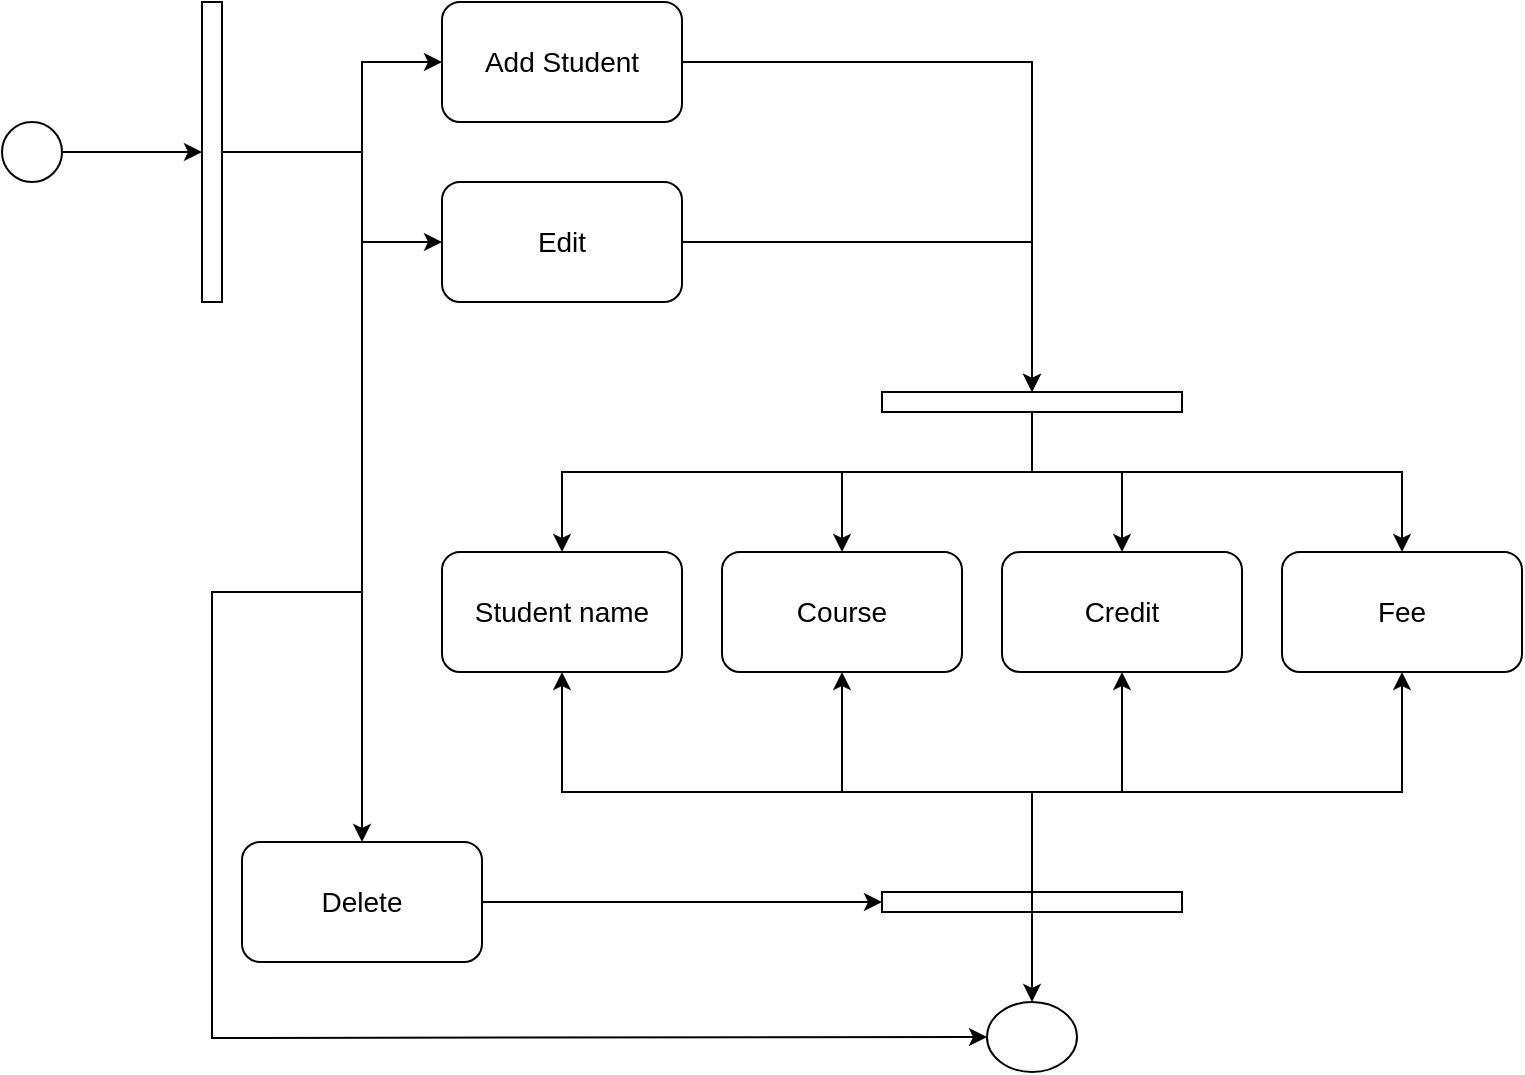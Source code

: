 <mxfile version="22.1.3" type="device">
  <diagram id="C5RBs43oDa-KdzZeNtuy" name="Page-1">
    <mxGraphModel dx="960" dy="940" grid="1" gridSize="10" guides="1" tooltips="1" connect="1" arrows="1" fold="1" page="1" pageScale="1" pageWidth="827" pageHeight="1169" math="0" shadow="0">
      <root>
        <mxCell id="WIyWlLk6GJQsqaUBKTNV-0" />
        <mxCell id="WIyWlLk6GJQsqaUBKTNV-1" parent="WIyWlLk6GJQsqaUBKTNV-0" />
        <mxCell id="_zeuBDGam7iWzzZbrqsk-0" value="" style="ellipse;whiteSpace=wrap;html=1;" vertex="1" parent="WIyWlLk6GJQsqaUBKTNV-1">
          <mxGeometry x="40" y="85" width="30" height="30" as="geometry" />
        </mxCell>
        <mxCell id="_zeuBDGam7iWzzZbrqsk-1" value="" style="endArrow=classic;html=1;rounded=0;exitX=1;exitY=0.5;exitDx=0;exitDy=0;entryX=0.5;entryY=1;entryDx=0;entryDy=0;" edge="1" parent="WIyWlLk6GJQsqaUBKTNV-1" source="_zeuBDGam7iWzzZbrqsk-0" target="_zeuBDGam7iWzzZbrqsk-3">
          <mxGeometry width="50" height="50" relative="1" as="geometry">
            <mxPoint x="280" y="370" as="sourcePoint" />
            <mxPoint x="330" y="320" as="targetPoint" />
          </mxGeometry>
        </mxCell>
        <mxCell id="_zeuBDGam7iWzzZbrqsk-3" value="" style="rounded=0;whiteSpace=wrap;html=1;rotation=90;" vertex="1" parent="WIyWlLk6GJQsqaUBKTNV-1">
          <mxGeometry x="70" y="95" width="150" height="10" as="geometry" />
        </mxCell>
        <mxCell id="_zeuBDGam7iWzzZbrqsk-5" value="&lt;font style=&quot;font-size: 14px;&quot;&gt;Add Student&lt;/font&gt;" style="rounded=1;whiteSpace=wrap;html=1;" vertex="1" parent="WIyWlLk6GJQsqaUBKTNV-1">
          <mxGeometry x="260" y="25" width="120" height="60" as="geometry" />
        </mxCell>
        <mxCell id="_zeuBDGam7iWzzZbrqsk-6" value="&lt;font style=&quot;font-size: 14px;&quot;&gt;Edit&lt;/font&gt;" style="rounded=1;whiteSpace=wrap;html=1;" vertex="1" parent="WIyWlLk6GJQsqaUBKTNV-1">
          <mxGeometry x="260" y="115" width="120" height="60" as="geometry" />
        </mxCell>
        <mxCell id="_zeuBDGam7iWzzZbrqsk-7" value="" style="endArrow=classic;html=1;rounded=0;entryX=0;entryY=0.5;entryDx=0;entryDy=0;exitX=0.5;exitY=0;exitDx=0;exitDy=0;" edge="1" parent="WIyWlLk6GJQsqaUBKTNV-1" source="_zeuBDGam7iWzzZbrqsk-3" target="_zeuBDGam7iWzzZbrqsk-5">
          <mxGeometry width="50" height="50" relative="1" as="geometry">
            <mxPoint x="420" y="390" as="sourcePoint" />
            <mxPoint x="370" y="440" as="targetPoint" />
            <Array as="points">
              <mxPoint x="220" y="100" />
              <mxPoint x="220" y="55" />
            </Array>
          </mxGeometry>
        </mxCell>
        <mxCell id="_zeuBDGam7iWzzZbrqsk-8" value="" style="endArrow=classic;html=1;rounded=0;entryX=0;entryY=0.5;entryDx=0;entryDy=0;exitX=0.5;exitY=0;exitDx=0;exitDy=0;" edge="1" parent="WIyWlLk6GJQsqaUBKTNV-1" source="_zeuBDGam7iWzzZbrqsk-3" target="_zeuBDGam7iWzzZbrqsk-6">
          <mxGeometry width="50" height="50" relative="1" as="geometry">
            <mxPoint x="180" y="110" as="sourcePoint" />
            <mxPoint x="270" y="65" as="targetPoint" />
            <Array as="points">
              <mxPoint x="220" y="100" />
              <mxPoint x="220" y="145" />
            </Array>
          </mxGeometry>
        </mxCell>
        <mxCell id="_zeuBDGam7iWzzZbrqsk-9" value="" style="rounded=0;whiteSpace=wrap;html=1;rotation=-180;" vertex="1" parent="WIyWlLk6GJQsqaUBKTNV-1">
          <mxGeometry x="480" y="220" width="150" height="10" as="geometry" />
        </mxCell>
        <mxCell id="_zeuBDGam7iWzzZbrqsk-10" value="" style="endArrow=classic;html=1;rounded=0;entryX=0.5;entryY=1;entryDx=0;entryDy=0;exitX=1;exitY=0.5;exitDx=0;exitDy=0;" edge="1" parent="WIyWlLk6GJQsqaUBKTNV-1" source="_zeuBDGam7iWzzZbrqsk-5" target="_zeuBDGam7iWzzZbrqsk-9">
          <mxGeometry width="50" height="50" relative="1" as="geometry">
            <mxPoint x="370" y="440" as="sourcePoint" />
            <mxPoint x="420" y="390" as="targetPoint" />
            <Array as="points">
              <mxPoint x="555" y="55" />
            </Array>
          </mxGeometry>
        </mxCell>
        <mxCell id="_zeuBDGam7iWzzZbrqsk-11" value="" style="endArrow=classic;html=1;rounded=0;exitX=1;exitY=0.5;exitDx=0;exitDy=0;entryX=0.5;entryY=1;entryDx=0;entryDy=0;" edge="1" parent="WIyWlLk6GJQsqaUBKTNV-1" source="_zeuBDGam7iWzzZbrqsk-6" target="_zeuBDGam7iWzzZbrqsk-9">
          <mxGeometry width="50" height="50" relative="1" as="geometry">
            <mxPoint x="390" y="65" as="sourcePoint" />
            <mxPoint x="560" y="220" as="targetPoint" />
            <Array as="points">
              <mxPoint x="555" y="145" />
            </Array>
          </mxGeometry>
        </mxCell>
        <mxCell id="_zeuBDGam7iWzzZbrqsk-12" value="&lt;font style=&quot;font-size: 14px;&quot;&gt;Student name&lt;/font&gt;" style="rounded=1;whiteSpace=wrap;html=1;" vertex="1" parent="WIyWlLk6GJQsqaUBKTNV-1">
          <mxGeometry x="260" y="300" width="120" height="60" as="geometry" />
        </mxCell>
        <mxCell id="_zeuBDGam7iWzzZbrqsk-13" value="&lt;font style=&quot;font-size: 14px;&quot;&gt;Course&lt;/font&gt;" style="rounded=1;whiteSpace=wrap;html=1;" vertex="1" parent="WIyWlLk6GJQsqaUBKTNV-1">
          <mxGeometry x="400" y="300" width="120" height="60" as="geometry" />
        </mxCell>
        <mxCell id="_zeuBDGam7iWzzZbrqsk-14" value="&lt;font style=&quot;font-size: 14px;&quot;&gt;Credit&lt;/font&gt;" style="rounded=1;whiteSpace=wrap;html=1;" vertex="1" parent="WIyWlLk6GJQsqaUBKTNV-1">
          <mxGeometry x="540" y="300" width="120" height="60" as="geometry" />
        </mxCell>
        <mxCell id="_zeuBDGam7iWzzZbrqsk-15" value="&lt;font style=&quot;font-size: 14px;&quot;&gt;Fee&lt;/font&gt;" style="rounded=1;whiteSpace=wrap;html=1;" vertex="1" parent="WIyWlLk6GJQsqaUBKTNV-1">
          <mxGeometry x="680" y="300" width="120" height="60" as="geometry" />
        </mxCell>
        <mxCell id="_zeuBDGam7iWzzZbrqsk-16" value="&lt;font style=&quot;font-size: 14px;&quot;&gt;Delete&lt;/font&gt;" style="rounded=1;whiteSpace=wrap;html=1;" vertex="1" parent="WIyWlLk6GJQsqaUBKTNV-1">
          <mxGeometry x="160" y="445" width="120" height="60" as="geometry" />
        </mxCell>
        <mxCell id="_zeuBDGam7iWzzZbrqsk-17" value="" style="endArrow=classic;html=1;rounded=0;exitX=0.5;exitY=0;exitDx=0;exitDy=0;entryX=0.5;entryY=0;entryDx=0;entryDy=0;" edge="1" parent="WIyWlLk6GJQsqaUBKTNV-1" source="_zeuBDGam7iWzzZbrqsk-3" target="_zeuBDGam7iWzzZbrqsk-16">
          <mxGeometry width="50" height="50" relative="1" as="geometry">
            <mxPoint x="370" y="450" as="sourcePoint" />
            <mxPoint x="420" y="400" as="targetPoint" />
            <Array as="points">
              <mxPoint x="220" y="100" />
            </Array>
          </mxGeometry>
        </mxCell>
        <mxCell id="_zeuBDGam7iWzzZbrqsk-18" value="" style="endArrow=classic;html=1;rounded=0;exitX=0.5;exitY=0;exitDx=0;exitDy=0;entryX=0.5;entryY=0;entryDx=0;entryDy=0;" edge="1" parent="WIyWlLk6GJQsqaUBKTNV-1" source="_zeuBDGam7iWzzZbrqsk-9" target="_zeuBDGam7iWzzZbrqsk-12">
          <mxGeometry width="50" height="50" relative="1" as="geometry">
            <mxPoint x="420" y="400" as="sourcePoint" />
            <mxPoint x="370" y="450" as="targetPoint" />
            <Array as="points">
              <mxPoint x="555" y="260" />
              <mxPoint x="320" y="260" />
            </Array>
          </mxGeometry>
        </mxCell>
        <mxCell id="_zeuBDGam7iWzzZbrqsk-19" value="" style="endArrow=classic;html=1;rounded=0;entryX=0.5;entryY=0;entryDx=0;entryDy=0;exitX=0.5;exitY=0;exitDx=0;exitDy=0;" edge="1" parent="WIyWlLk6GJQsqaUBKTNV-1" source="_zeuBDGam7iWzzZbrqsk-9" target="_zeuBDGam7iWzzZbrqsk-15">
          <mxGeometry width="50" height="50" relative="1" as="geometry">
            <mxPoint x="420" y="400" as="sourcePoint" />
            <mxPoint x="370" y="450" as="targetPoint" />
            <Array as="points">
              <mxPoint x="555" y="260" />
              <mxPoint x="740" y="260" />
            </Array>
          </mxGeometry>
        </mxCell>
        <mxCell id="_zeuBDGam7iWzzZbrqsk-20" value="" style="endArrow=classic;html=1;rounded=0;entryX=0.5;entryY=0;entryDx=0;entryDy=0;exitX=0.5;exitY=0;exitDx=0;exitDy=0;" edge="1" parent="WIyWlLk6GJQsqaUBKTNV-1" source="_zeuBDGam7iWzzZbrqsk-9" target="_zeuBDGam7iWzzZbrqsk-13">
          <mxGeometry width="50" height="50" relative="1" as="geometry">
            <mxPoint x="420" y="400" as="sourcePoint" />
            <mxPoint x="370" y="450" as="targetPoint" />
            <Array as="points">
              <mxPoint x="555" y="260" />
              <mxPoint x="460" y="260" />
            </Array>
          </mxGeometry>
        </mxCell>
        <mxCell id="_zeuBDGam7iWzzZbrqsk-21" value="" style="endArrow=classic;html=1;rounded=0;entryX=0.5;entryY=0;entryDx=0;entryDy=0;exitX=0.5;exitY=0;exitDx=0;exitDy=0;" edge="1" parent="WIyWlLk6GJQsqaUBKTNV-1" source="_zeuBDGam7iWzzZbrqsk-9" target="_zeuBDGam7iWzzZbrqsk-14">
          <mxGeometry width="50" height="50" relative="1" as="geometry">
            <mxPoint x="420" y="400" as="sourcePoint" />
            <mxPoint x="370" y="450" as="targetPoint" />
            <Array as="points">
              <mxPoint x="555" y="260" />
              <mxPoint x="600" y="260" />
            </Array>
          </mxGeometry>
        </mxCell>
        <mxCell id="_zeuBDGam7iWzzZbrqsk-22" value="" style="rounded=0;whiteSpace=wrap;html=1;rotation=-180;" vertex="1" parent="WIyWlLk6GJQsqaUBKTNV-1">
          <mxGeometry x="480" y="470" width="150" height="10" as="geometry" />
        </mxCell>
        <mxCell id="_zeuBDGam7iWzzZbrqsk-23" value="" style="endArrow=classic;html=1;rounded=0;entryX=0.5;entryY=0;entryDx=0;entryDy=0;exitX=0.5;exitY=0;exitDx=0;exitDy=0;" edge="1" parent="WIyWlLk6GJQsqaUBKTNV-1" source="_zeuBDGam7iWzzZbrqsk-22">
          <mxGeometry width="50" height="50" relative="1" as="geometry">
            <mxPoint x="420" y="560" as="sourcePoint" />
            <mxPoint x="320" y="360" as="targetPoint" />
            <Array as="points">
              <mxPoint x="555" y="420" />
              <mxPoint x="320" y="420" />
            </Array>
          </mxGeometry>
        </mxCell>
        <mxCell id="_zeuBDGam7iWzzZbrqsk-24" value="" style="endArrow=classic;html=1;rounded=0;entryX=0.5;entryY=1;entryDx=0;entryDy=0;exitX=0.5;exitY=0;exitDx=0;exitDy=0;" edge="1" parent="WIyWlLk6GJQsqaUBKTNV-1" target="_zeuBDGam7iWzzZbrqsk-15" source="_zeuBDGam7iWzzZbrqsk-22">
          <mxGeometry width="50" height="50" relative="1" as="geometry">
            <mxPoint x="420" y="560" as="sourcePoint" />
            <mxPoint x="740" y="370" as="targetPoint" />
            <Array as="points">
              <mxPoint x="555" y="420" />
              <mxPoint x="740" y="420" />
            </Array>
          </mxGeometry>
        </mxCell>
        <mxCell id="_zeuBDGam7iWzzZbrqsk-25" value="" style="endArrow=classic;html=1;rounded=0;entryX=0.5;entryY=0;entryDx=0;entryDy=0;exitX=0.5;exitY=0;exitDx=0;exitDy=0;" edge="1" parent="WIyWlLk6GJQsqaUBKTNV-1" source="_zeuBDGam7iWzzZbrqsk-22">
          <mxGeometry width="50" height="50" relative="1" as="geometry">
            <mxPoint x="420" y="560" as="sourcePoint" />
            <mxPoint x="460" y="360" as="targetPoint" />
            <Array as="points">
              <mxPoint x="555" y="420" />
              <mxPoint x="460" y="420" />
            </Array>
          </mxGeometry>
        </mxCell>
        <mxCell id="_zeuBDGam7iWzzZbrqsk-26" value="" style="endArrow=classic;html=1;rounded=0;entryX=0.5;entryY=0;entryDx=0;entryDy=0;" edge="1" parent="WIyWlLk6GJQsqaUBKTNV-1">
          <mxGeometry width="50" height="50" relative="1" as="geometry">
            <mxPoint x="555" y="460" as="sourcePoint" />
            <mxPoint x="600" y="360" as="targetPoint" />
            <Array as="points">
              <mxPoint x="555" y="420" />
              <mxPoint x="600" y="420" />
            </Array>
          </mxGeometry>
        </mxCell>
        <mxCell id="_zeuBDGam7iWzzZbrqsk-27" value="" style="ellipse;whiteSpace=wrap;html=1;rounded=0;" vertex="1" parent="WIyWlLk6GJQsqaUBKTNV-1">
          <mxGeometry x="532.5" y="525" width="45" height="35" as="geometry" />
        </mxCell>
        <mxCell id="_zeuBDGam7iWzzZbrqsk-30" value="" style="endArrow=classic;html=1;rounded=0;entryX=0.5;entryY=0;entryDx=0;entryDy=0;exitX=0.5;exitY=0;exitDx=0;exitDy=0;" edge="1" parent="WIyWlLk6GJQsqaUBKTNV-1" source="_zeuBDGam7iWzzZbrqsk-22" target="_zeuBDGam7iWzzZbrqsk-27">
          <mxGeometry width="50" height="50" relative="1" as="geometry">
            <mxPoint x="350" y="440" as="sourcePoint" />
            <mxPoint x="400" y="390" as="targetPoint" />
          </mxGeometry>
        </mxCell>
        <mxCell id="_zeuBDGam7iWzzZbrqsk-31" value="" style="endArrow=classic;html=1;rounded=0;exitX=1;exitY=0.5;exitDx=0;exitDy=0;" edge="1" parent="WIyWlLk6GJQsqaUBKTNV-1" source="_zeuBDGam7iWzzZbrqsk-16">
          <mxGeometry width="50" height="50" relative="1" as="geometry">
            <mxPoint x="350" y="440" as="sourcePoint" />
            <mxPoint x="480" y="475" as="targetPoint" />
          </mxGeometry>
        </mxCell>
        <mxCell id="_zeuBDGam7iWzzZbrqsk-32" value="" style="endArrow=classic;html=1;rounded=0;exitX=0.5;exitY=0;exitDx=0;exitDy=0;entryX=0;entryY=0.5;entryDx=0;entryDy=0;" edge="1" parent="WIyWlLk6GJQsqaUBKTNV-1" source="_zeuBDGam7iWzzZbrqsk-3" target="_zeuBDGam7iWzzZbrqsk-27">
          <mxGeometry width="50" height="50" relative="1" as="geometry">
            <mxPoint x="350" y="440" as="sourcePoint" />
            <mxPoint x="400" y="390" as="targetPoint" />
            <Array as="points">
              <mxPoint x="220" y="100" />
              <mxPoint x="220" y="320" />
              <mxPoint x="145" y="320" />
              <mxPoint x="145" y="543" />
            </Array>
          </mxGeometry>
        </mxCell>
      </root>
    </mxGraphModel>
  </diagram>
</mxfile>
